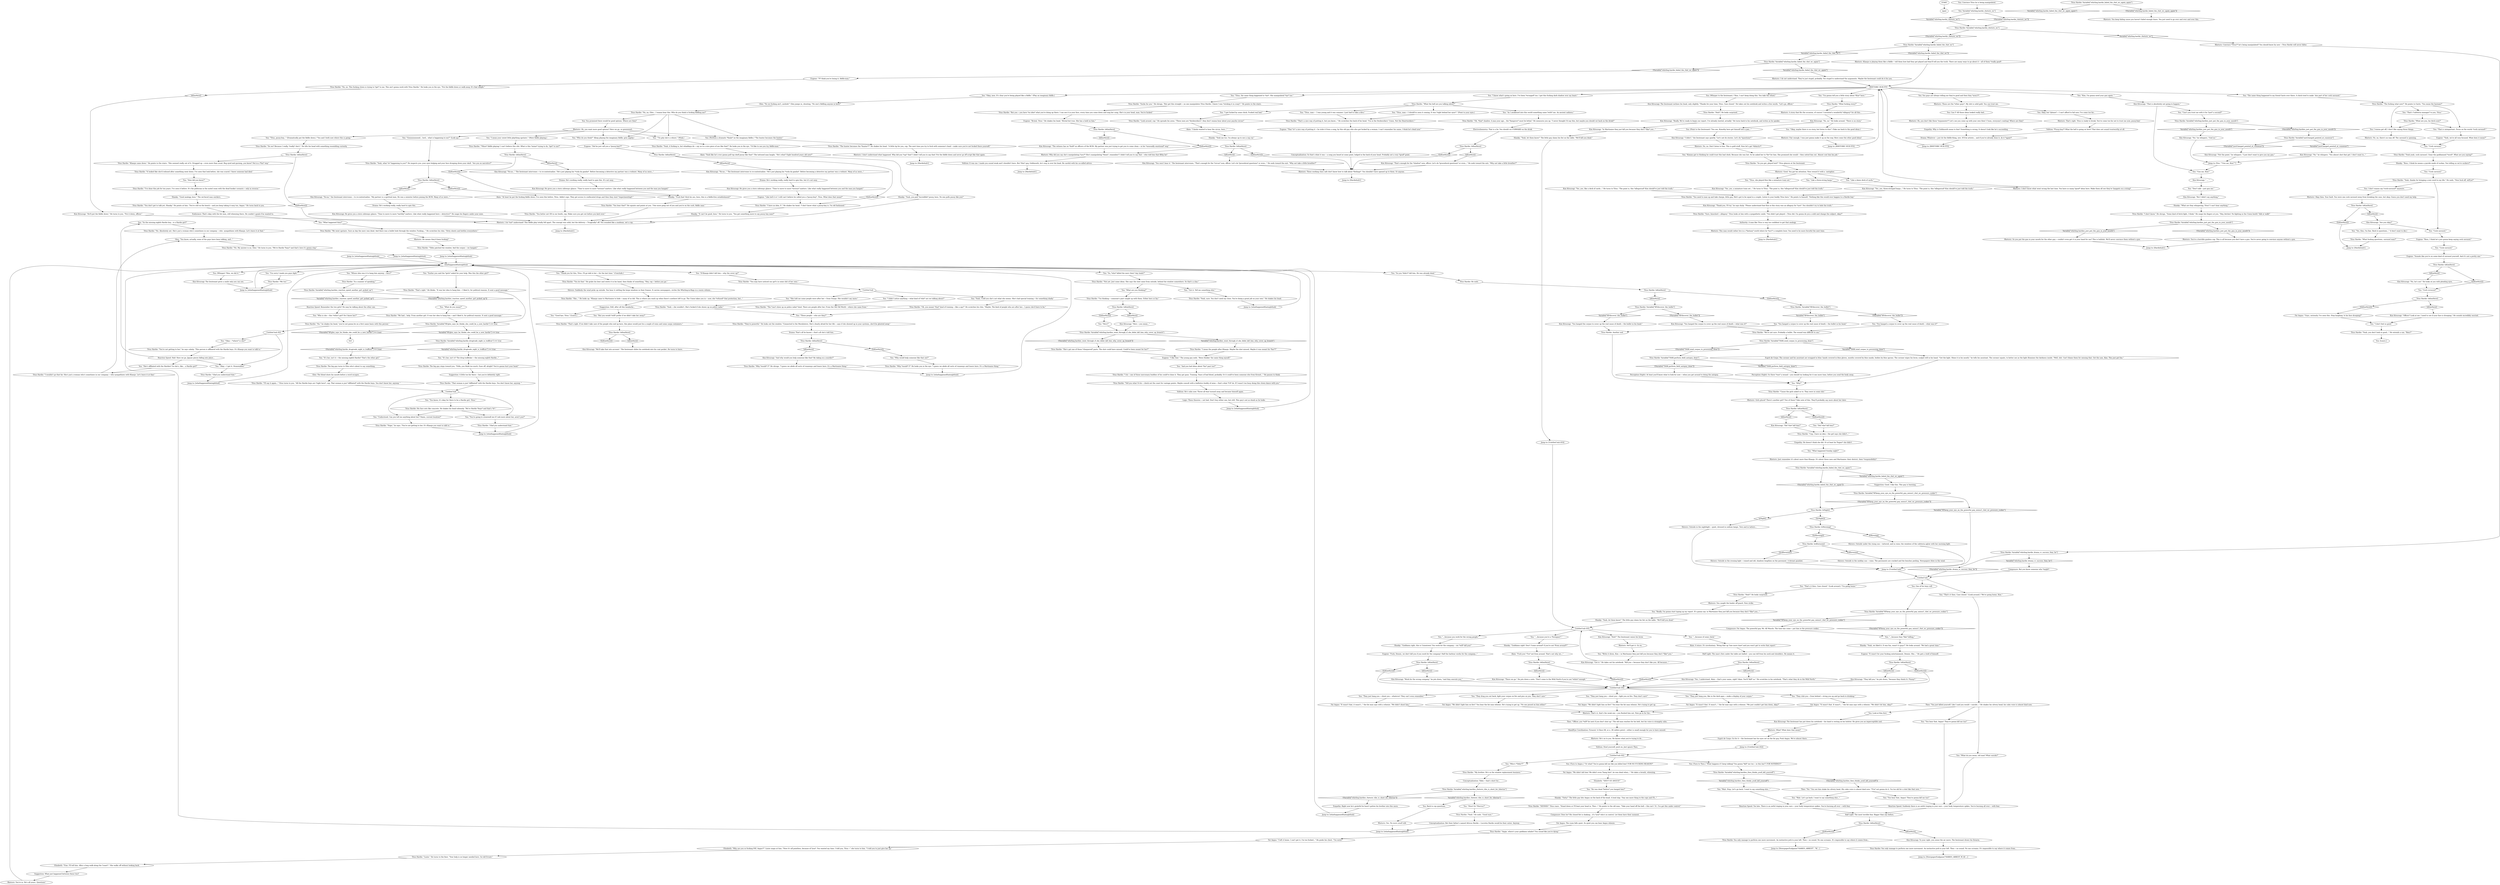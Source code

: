 # WHIRLING F1 / RHETORIC WC
# THE WHITECHECK TO MAKE SENSE OF THE SITUATION AND CONVINCE THE HARDIES TO COME CLEAN
# ==================================================
digraph G {
	  0 [label="START"];
	  1 [label="input"];
	  2 [label="You: \"So the missing eighth Hardie boy... is a Hardie girl?\""];
	  3 [label="Glen: \"You know, actually, some of the guys have been talking, and...\""];
	  4 [label="Rhetoric: Fair enough. I was just gonna make it up on the way. Here come the other good ideas!"];
	  5 [label="Titus Hardie: Variable[\"yard.hanged_pointed_at_cunoesse\"]"];
	  6 [label="Variable[\"yard.hanged_pointed_at_cunoesse\"]", shape=diamond];
	  7 [label="!(Variable[\"yard.hanged_pointed_at_cunoesse\"])", shape=diamond];
	  8 [label="Rhetoric: No, no. Don't listen to him. This is gold stuff. Now let's get *didactic*!"];
	  9 [label="You: \"Cock carousel.\""];
	  10 [label="Shanky: \"Fuck that! Kick his ass, boss, this is a fiddle-free establishment!\""];
	  11 [label="Titus Hardie: \"No, no. This fucking clown is trying to *get* to me. This ain't gonna work with Titus Hardie.\" He looks you in the eye. \"Put the fiddle down or walk away. It's that simple.\""];
	  12 [label="Fat Angus: \"We didn't light him on fire!\" You hear the fat man wheeze. He's trying to get up."];
	  13 [label="Kim Kitsuragi: \"There we go.\" He jots down a note. \"Don't come to the Wild North if you're not *white* enough.\""];
	  14 [label="Rhetoric: He'll get it. Go on."];
	  15 [label="Untitled hub"];
	  16 [label="You: \"Wait. Let's go back. I want to say something else...\""];
	  17 [label="Titus Hardie: \"We're not sure. Probably a bullet. The wound was difficult to see.\""];
	  18 [label="Titus Hardie: You only manage to perform one more movement. An instinctive jerk to your left. Then -- no sound. No one screams. It's impossible to say where it comes from..."];
	  19 [label="Rhetoric: You caught the leader off guard. Now strike."];
	  20 [label="Fat Angus: \"I left it home. I can't get it, I'm too fucked...\" He grabs his chest. \"I'm sorry.\""];
	  21 [label="Jump to: [whathappenedthatnighthub]"];
	  22 [label="You: \"Yeah, I told you she's not what she seems. She's had special training -- for something shady.\""];
	  23 [label="Reaction Speed: Remember the two girls? He may be talking about the other one."];
	  24 [label="Jump to: [Untitled hub (03)]"];
	  25 [label="Titus Hardie: Variable[\"whirling.hardies_just_put_the_gun_in_your_mouth\"]"];
	  26 [label="Variable[\"whirling.hardies_just_put_the_gun_in_your_mouth\"]", shape=diamond];
	  27 [label="!(Variable[\"whirling.hardies_just_put_the_gun_in_your_mouth\"])", shape=diamond];
	  28 [label="Titus Hardie: \"What fucking questions, carousel man?\""];
	  29 [label="You: \"I don't feel so good.\""];
	  30 [label="Kim Kitsuragi: \"No-no,\" the lieutenant intervenes -- to re-contextualize. \"My partner is a spiritual man. He was a minister before joining the RCM. Many of us were...\""];
	  31 [label="Drama: Whatever -- just do the fiddle-thing, sire. It'll be artistic... and if you've already done it, do it *again*!"];
	  32 [label="Volition: *Pussy-boy?* What the hell is going on here? That does not sound trustworthy at all."];
	  33 [label="Shanky: \"Fatty!\" The little guy hits Angus on the back of the head. A loud slap. \"Say one more thing to the cops and I'll...\""];
	  34 [label="You: \"...because of some chick.\""];
	  35 [label="You: \"They drag you out back, light your corpse on fire and piss on you. They don't care.\""];
	  36 [label="You: \"What do you mean, old man? What suicide?\""];
	  37 [label="Jump to: [whathappenedthatnighthub]"];
	  38 [label="Titus Hardie: \"Yeah -- she wouldn't. She's fucked if she shows up on police radar.\""];
	  39 [label="Titus Hardie: \"You do that.\" He grabs his beer and swirls it in his hand, then thinks of something. \"Hey, cop -- before you go.\""];
	  40 [label="You: \"Understood. Can you tell me anything about her? Name, current location?\""];
	  41 [label="You: \"It's her, isn't it? The drug trafficker -- the missing eighth Hardie...\""];
	  42 [label="Logic: These theories -- not bad. Don't buy either one, but still. This guy's not as dumb as he looks."];
	  43 [label="Jump to: [Hardiehub1]"];
	  44 [label="Kim Kitsuragi: \"Yes, yes, a miniature train set...\" He turns to Titus. \"The point is, this *allegorical* Kim should've just told the truth.\""];
	  45 [label="You: \"Titus, the same thing happened to *me*. She manipulated *me* too.\""];
	  46 [label="You: I don't wanna say *cock-carousel* anymore."];
	  47 [label="Eugene: \"Brutal, Titus.\" He shakes his head. \"Brutal but true. She has a hold on him.\""];
	  48 [label="Rhetoric: Good. You got his attention. Now reward it with a  metaphor."];
	  49 [label="Titus Hardie: IsKimHere()"];
	  50 [label="IsKimHere()", shape=diamond];
	  51 [label="!(IsKimHere())", shape=diamond];
	  52 [label="Kim Kitsuragi: \"Officer? Look at me. I need to see if your face is drooping.\" He sounds incredibly worried."];
	  53 [label="You: \"Titus, man --  I was young and it was summer. I just had to take a dive.\""];
	  54 [label="Kim Kitsuragi: \"You won't hear it.\" The lieutenant intervenes. \"That's enough for the *circus* now, officer. Let's do *procedural questions* or even...\" He nods toward the exit. \"Why not take a little breather?\""];
	  55 [label="Eugene: \"Sounds like you're on some kind of carousel yourself. And it's not a pretty one.\""];
	  56 [label="Titus Hardie: Variable[\"whirling.hardie_failed_the_rhet_wc_again\"]"];
	  57 [label="Variable[\"whirling.hardie_failed_the_rhet_wc_again\"]", shape=diamond];
	  58 [label="!(Variable[\"whirling.hardie_failed_the_rhet_wc_again\"])", shape=diamond];
	  59 [label="You: \"Who do you think?\" (Keep playing the imaginary fiddle; grin sagely.)"];
	  60 [label="Titus Hardie: \"You better not OD in our booth, cop. Make sure you get out before you keel over.\""];
	  61 [label="Fat Angus: \"It wasn't that. It wasn't...\" the fat man says with a wheeze. \"We just couldn't get him down, okay?\""];
	  62 [label="You: \"That's it then. Case closed.\" (Look around.) \"We're going home, Kim.\""];
	  63 [label="You: \"You hear that, Angus! They're gonna kill me too!\""];
	  64 [label="Eugene: \"It wasn't for your fucking entertainment, Dennis. She...\" He gets a hold of himself."];
	  65 [label="You: \"What happened then?\""];
	  66 [label="Titus Hardie: \"Cop, I have no idea -- the girl says she didn't...\""];
	  67 [label="Titus Hardie: Variable[\"whirling.hardies_rhetoric_tibs_is_short_for_tiberius\"]"];
	  68 [label="Variable[\"whirling.hardies_rhetoric_tibs_is_short_for_tiberius\"]", shape=diamond];
	  69 [label="!(Variable[\"whirling.hardies_rhetoric_tibs_is_short_for_tiberius\"])", shape=diamond];
	  70 [label="Titus Hardie: \"Why *would* I?\" He looks you in the eye: \"I guess we abide all sorts of runaways and losers here. It's a Martinaise thing.\""];
	  71 [label="You: \"And you had ideas about *his* past too?\""];
	  72 [label="You: \"She's affiliated with the Hardies? So she's, like... a Hardie girl?\""];
	  73 [label="Titus Hardie: \"No. Absolutely not. She's just a woman who's sometimes in our company -- who  sympathizes with Klaasje. Let's leave it at that.\""];
	  74 [label="Titus Hardie: Variable[\"whirling.hardie_drugtrade_eight_is_trafficer\"] == true"];
	  75 [label="Variable[\"whirling.hardie_drugtrade_eight_is_trafficer\"] == true", shape=diamond];
	  76 [label="!(Variable[\"whirling.hardie_drugtrade_eight_is_trafficer\"] == true)", shape=diamond];
	  77 [label="Suggestion: What just happened between these two?"];
	  78 [label="You: \"Yes, Kim, I'm fine. Back to questions...\" (I don't want to die.)"];
	  79 [label="Titus Hardie: \"What fucking story?\""];
	  80 [label="Titus Hardie: \"But you -- you have *no idea* what you're doing up there. I can see it in your face, every time you come down and sing her song. She's in your head, man. You're fucked.\""];
	  81 [label="Titus Hardie: \"The fucking what now?\" He points to Garte. \"You mean the barman?\""];
	  82 [label="Titus Hardie: IsKimHere()"];
	  83 [label="IsKimHere()", shape=diamond];
	  84 [label="!(IsKimHere())", shape=diamond];
	  85 [label="Alain: \"Yeah like he's ever gonna pull top shelf pussy like that!\" The tattooed man laughs. \"He's what? Eight hundred years old now?\""];
	  86 [label="You: Can I? All those ideas looked really bad..."];
	  87 [label="You: \"I mean your sweet little plaything upstairs.\" (More fiddle playing.)"];
	  88 [label="Kim Kitsuragi: He gives you a stern sideways glance. \"Time to move to more *serious* matters. Like what really happened between you and the man you hanged.\""];
	  89 [label="You: \"They just hang you -- shoot you -- light you on fire. They don't care!\""];
	  90 [label="Titus Hardie: You only manage to perform one more movement. An instinctive jerk to your left. Then -- no sound. No one screams. It's impossible to say where it comes from..."];
	  91 [label="whathappenedthatnighthub"];
	  92 [label="Theo: \"No.\" You see him shake his silvery head. His calm voice is almost kind now. \"*I'm* not gonna do it. I'm too old for a shot like that now...\""];
	  93 [label="You: (Whisper) \"Kim, we did it.\""];
	  94 [label="You: \"Whose idea was it to hang him anyway -- hers?\""];
	  95 [label="Jump to: [whathappenedthatnighthub]"];
	  96 [label="Titus Hardie: \"Glad you understand that.\""];
	  97 [label="Titus Hardie: IsKimHere()"];
	  98 [label="IsKimHere()", shape=diamond];
	  99 [label="!(IsKimHere())", shape=diamond];
	  100 [label="Titus Hardie: \"Huh?\" He looks surprised."];
	  101 [label="Jump to: [Hardiehub1]"];
	  102 [label="Kim Kitsuragi: \"But I didn't say anything.\""];
	  103 [label="Kim Kitsuragi: \"That is absolutely not going to happen.\""];
	  104 [label="Titus Hardie: \"What are you, his bitch now?\""];
	  105 [label="Kim Kitsuragi: \"Thank you, I'll try,\" he says dryly. \"Please understand that Kim in this story was an allegory for *you*. You shouldn't try to hide the truth.\""];
	  106 [label="You: (Point to the lieutenant) \"You see, Kimothy here got himself into a jam...\""];
	  107 [label="Electrochemistry: That is a lie. You should cut FORWARD on the drink."];
	  108 [label="You: \"Like a damn deck of cards.\""];
	  109 [label="Rhetoric: These working class oafs don't know how to talk about *feelings*. You shouldn't have opened up to them. Or anyone."];
	  110 [label="You: \"I know what's going on here. I've been *wronged* too. I got this fucking dark shadow over my heart.\""];
	  111 [label="Titus Hardie: IsKimHere()"];
	  112 [label="IsKimHere()", shape=diamond];
	  113 [label="!(IsKimHere())", shape=diamond];
	  114 [label="You: \"Okay, men. It's clear you're being played like a fiddle.\" (Play an imaginary fiddle.)"];
	  115 [label="Titus Hardie: IsKimHere()"];
	  116 [label="IsKimHere()", shape=diamond];
	  117 [label="!(IsKimHere())", shape=diamond];
	  118 [label="Titus Hardie: \"*More* fiddle playing! I can't believe this shit. What is this *mime* trying to do, *get* to me?\""];
	  119 [label="Drama: He's working really, really hard to spin this."];
	  120 [label="Rhetoric: I do *not* understand! This fiddle play totally fell apart. The concept was solid, but the delivery -- *tragically* off. You sounded like a madman, not a cop."];
	  121 [label="Alain: A wince. It's involuntary. \"Bring that up *one more time* and you won't get to write that report.\""];
	  122 [label="Kim Kitsuragi: To your right, you sense the air move. The lieutenant draws his firearm."];
	  123 [label="Titus Hardie: IsKimHere()"];
	  124 [label="IsKimHere()", shape=diamond];
	  125 [label="!(IsKimHere())", shape=diamond];
	  126 [label="You: \"She told me some people were after her -- from Oranje. She wouldn't say more.\""];
	  127 [label="Titus Hardie: \"No,\" he shakes his head, \"you're not gonna be on a first name basis with this person.\""];
	  128 [label="Jump to: [whathappenedthatnighthub]"];
	  129 [label="Volition: He's calm now. Threw all that turmoil away and became himself again."];
	  130 [label="Kim Kitsuragi: \" ... \""];
	  131 [label="Rhetoric: So you put the gun in your mouth for the other guy -- couldn't even get it in your hand for me? This is bullshit. We'll never convince them without a gun."];
	  132 [label="You: I wanna get off, I don't like saying those things."];
	  133 [label="You: (Perform a dramatic *finale* on the imaginary fiddle.) \"The hunter becomes the hunter.\""];
	  134 [label="Titus Hardie: \"Look around, cop.\" He spreads his arms. \"These men are *dockworkers*, they don't wanna hear about your psycho circus!\""];
	  135 [label="You: \"I got fucked by some chick. Fucked real bad.\""];
	  136 [label="You: \"Cock carousel.\""];
	  137 [label="Titus Hardie: \"No, no, Glen... I wanna hear this. Who do you think is fucking fiddling me?\""];
	  138 [label="You: Okay, but *please* -- I can't afford to fail now. I've come too far..."];
	  139 [label="Titus Hardie: IsKimHere()"];
	  140 [label="IsKimHere()", shape=diamond];
	  141 [label="!(IsKimHere())", shape=diamond];
	  142 [label="You: \"Write it down, Kim -- in Martinaise they just kill you because they don't *like* you.\""];
	  143 [label="Shivers: Outside in the evening light -- ruined and old, shadows lengthen on the pavement. A distant gunshot."];
	  144 [label="Elizabeth: \"Fine. I'll tell him. After a long walk along the *coast*.\" She walks off without looking back."];
	  145 [label="You: \"They club you -- from behind -- string you up and go back to drinking.\""];
	  146 [label="Titus Hardie: IsKimHere()"];
	  147 [label="IsKimHere()", shape=diamond];
	  148 [label="!(IsKimHere())", shape=diamond];
	  149 [label="Fat Angus: \"It wasn't that. It wasn't...\" the fat man says with a wheeze. \"We didn't hit him, okay?\""];
	  150 [label="Titus Hardie: He nods."];
	  151 [label="Reaction Speed: Hah! Here we go. Jigsaw pieces falling into place..."];
	  152 [label="You: \"Good bye, Titus.\" [Leave.]"];
	  153 [label="Rhetoric: I do not understand. They're just stupid, probably. Too stupid to understand the arguments. Maybe the lieutenant could do it for you."];
	  154 [label="You: \"You know, it's okay for there to be a Hardie girl, Titus.\""];
	  155 [label="Kim Kitsuragi: \"No,\" he whispers. \"You almost shot that girl. I don't want to...\""];
	  156 [label="Jump to: [Hardiehub1]"];
	  157 [label="Titus Hardie: \"So you got, played huh?\" Titus glances at the lieutenant."];
	  158 [label="Eugene: \"That *is* a nice way of putting it -- he stole it from a song, by this old guy who also got fucked by a woman. I can't remember his name, I think he's dead now.\""];
	  159 [label="You: \"Titus, man -- I should've seen it coming. It was *right behind her eyes*.\" (Point to your eyes.)"];
	  160 [label="You: \"Cock carousel.\""];
	  161 [label="Titus Hardie: \"Yeah, thanks for bringing a new word in my life.\" He nods. \"Now fuck off, will'ya?\""];
	  162 [label="Eugene: \"Yeah, we're all very focused. What does it mean?\""];
	  163 [label="Rhetoric: That's right. Titus is ready to break. You've come too far not to trust me now, pussy-boy!"];
	  164 [label="You: \"Goooooooooood... lord... what is happening to me?\" (Look up.)"];
	  165 [label="RHETORIC HUB FFS"];
	  166 [label="Titus Hardie: IsMorning()"];
	  167 [label="IsMorning()", shape=diamond];
	  168 [label="!(IsMorning())", shape=diamond];
	  169 [label="Jump to: [NewspaperEndgame(\"HARIES_ARREST_W_KI ...]"];
	  170 [label="Volition: Steel yourself, push on. Just ignore Theo."];
	  171 [label="Titus Hardie: \"Cause the girls asked us to. They were in some shit.\""];
	  172 [label="Titus Hardie: His face sets like concrete. He shakes his head solemnly. \"We're Hardie *boys* and that's *it*.\""];
	  173 [label="Shanky: \"What are they whispering, Titus? I can't hear anything.\""];
	  174 [label="Titus Hardie: \"I don't know.\" He shrugs. \"Some kind of bitch fight, I think.\" He snaps his fingers at you. \"Hey, bitches! No fighting in the Union booth! Talk or walk!\""];
	  175 [label="Kim Kitsuragi: \"I didn't,\" the lieutenant says quietly. \"Let's not do stories. Let's do *questions*.\""];
	  176 [label="Titus Hardie: IsKimHere()"];
	  177 [label="IsKimHere()", shape=diamond];
	  178 [label="!(IsKimHere())", shape=diamond];
	  179 [label="You: \"The same thing happened to my friend Garte over there. A chick tried to make  him part of her cock carousel.\""];
	  180 [label="Rhetoric: Klaasje is playing them like a fiddle -- tell them how bad they got played and they'll tell you the truth. There are many ways to go about it -- all of them *really good*."];
	  181 [label="Kim Kitsuragi: He gives you a stern sideways glance. \"Time to move to more *serious* matters. Like what really happened between you and the man you hanged.\""];
	  182 [label="Kim Kitsuragi: \"He'll put the fiddle down.\" He turns to you. \"Put it down, officer.\""];
	  183 [label="Alain: \"Fuck you! *I'm* not from around. That's not why we...\""];
	  184 [label="Untitled hub (03)"];
	  185 [label="Titus Hardie: \"Huh?\" He looks surprised."];
	  186 [label="Conceptualization: Tibbs -- that's short for..."];
	  187 [label="Titus Hardie: \"Not yet. Just some ideas. She says the shot came from outside, behind the window somewhere. So that's a clue.\""];
	  188 [label="You: \"What do you mean?\""];
	  189 [label="Titus Hardie: \"You're not getting to her,\" he says calmly. \"This person is affiliated with the Hardie boys. It's Klaasje you want to talk to.\""];
	  190 [label="Untitled hub"];
	  191 [label="Jump to: [whathappenedthatnighthub]"];
	  192 [label="Jump to: [You: \"\"Gun me, Kim!\"\"]"];
	  193 [label="Titus Hardie: \"You need to man up and take charge, little guy. Shit's got to be equal in a couple. Listen to your buddy Titus here.\" He points to himself. \"Nothing like this would ever happen to a Hardie boy.\""];
	  194 [label="Titus Hardie: \"The hunter becomes the *hunter*?\" He shakes his head. \"A little tip for you, cop. The next time you try to fuck with someone's head -- make sure you're not fucked there yourself.\""];
	  195 [label="You: You promised there would be good options. Where are they?"];
	  196 [label="Jump to: [Hardiehub1]"];
	  197 [label="Conceptualization: So that's what it was -- a song you heard at some point, lodged in the back of your head. Probably not a very *good* point."];
	  198 [label="Volition: It was me. I made you sound weak and I shouldn't have. But *this* guy, Goldmouth, he's way in over his head. Be careful with his so-called advice."];
	  199 [label="Titus Hardie: \"Yeah, it fucking is, but whaddaya do -- say no to a nice piece of ass like that?\" He looks you in the eye. \"I'd like to see you try, fiddle-man.\""];
	  200 [label="Kim Kitsuragi: He gives you a stern sideways glance. \"Time to move to more *earthly* matters. Like what really happened here -- detective?\" He snaps his fingers under your nose."];
	  201 [label="You: \"They just hang you, like in the dark ages -- make a display of your corpse.\""];
	  202 [label="Titus Hardie: Variable[\"whirling.hardie_failed_the_rhet_wc_again\"]"];
	  203 [label="Variable[\"whirling.hardie_failed_the_rhet_wc_again\"]", shape=diamond];
	  204 [label="!(Variable[\"whirling.hardie_failed_the_rhet_wc_again\"])", shape=diamond];
	  205 [label="You: One of his boys will."];
	  206 [label="You: (Turn to Theo.) \"What happens if I keep talking? You gonna *kill* me too -- in this bar?! FOR NOTHING?!\""];
	  207 [label="Rhetoric: Girls plural? There's another girl? Two of them? Take note of this. They'll probably say more about her later."];
	  208 [label="Titus Hardie: Variable[\"TASK.perform_field_autopsy_done\"]"];
	  209 [label="Variable[\"TASK.perform_field_autopsy_done\"]", shape=diamond];
	  210 [label="!(Variable[\"TASK.perform_field_autopsy_done\"])", shape=diamond];
	  211 [label="Perception (Sight): At least you'll know what to look for now -- when you get around to doing the autopsy."];
	  212 [label="Titus Hardie: \"I've done this job for ten years. I've seen it before. It's the politician in the motel room with the dead hooker scenario -- only in reverse.\""];
	  213 [label="Titus Hardie: \"I do -- one of those mercenary buddies of his could've done it. They got guns. Training. Years of bad blood, probably. Or it could've been someone else from Krenel...\" He pauses to think."];
	  214 [label="Titus Hardie: \"She's got one of those *chequered* pasts. The shot could have missed. Could've been meant for her?\""];
	  215 [label="Jump to: [whathappenedthatnighthub]"];
	  216 [label="You: \"Okay -- *where* is she?\""];
	  217 [label="You: \"But you would *still* prefer if we didn't take her away?\""];
	  218 [label="Fat Angus: \"Guys, seriously. I've seen this. Stop laughing. Is his face drooping?\""];
	  219 [label="Kim Kitsuragi: \"Yes, yes, three-stringed banjo...\" He turns to Titus. \"The point is, this *allegorical* Kim should've just told the truth.\""];
	  220 [label="Alain: \"I kinda wanted to hear the circus, boss...\""];
	  221 [label="Titus Hardie: \"Yeah, what *is* happening to you?\" He inspects you: your eyes bulging and your face drooping down your skull. \"Are you on narcotics?\""];
	  222 [label="Empathy: He doesn't think she did. Or at least he *hopes* she didn't."];
	  223 [label="Fat Angus: \"It wasn't that, it wasn't...\" the fat man says with a wheeze. \"We didn't shoot him.\""];
	  224 [label="Titus Hardie: Variable[\"XP.keep_your_eye_on_the_powerful_guy_minus1_rhet_wc_pressure_cooker\"]"];
	  225 [label="Variable[\"XP.keep_your_eye_on_the_powerful_guy_minus1_rhet_wc_pressure_cooker\"]", shape=diamond];
	  226 [label="!(Variable[\"XP.keep_your_eye_on_the_powerful_guy_minus1_rhet_wc_pressure_cooker\"])", shape=diamond];
	  227 [label="Titus Hardie: IsAfternoon()"];
	  228 [label="IsAfternoon()", shape=diamond];
	  229 [label="!(IsAfternoon())", shape=diamond];
	  230 [label="Shivers: Outside under the rising sun -- tattered, and in ruins; the windows of the cafeteria aglow with her morning light."];
	  231 [label="You: \"Really. I'm gonna start typing up my report. It's gonna say: in Martinaise they just kill you because they don't *like* you...\""];
	  232 [label="Esprit de Corps: Go for it -- the lieutenant has his eyes set on the fat guy. Push Angus. We're almost there."];
	  233 [label="Composure: Fat Angus. The powerful guy. Mr. All Muscle. The time has come -- put him in the pressure cooker."];
	  234 [label="Titus Hardie: IsKimHere()"];
	  235 [label="IsKimHere()", shape=diamond];
	  236 [label="!(IsKimHere())", shape=diamond];
	  237 [label="Titus Hardie: \"Me too.\""];
	  238 [label="Eugene: \"Fuck, Dennis, we don't kill you if you work for the company! Half the harbour works for the company...\""];
	  239 [label="Jump to: [Untitled hub (02)]"];
	  240 [label="You: \"How did you know?\""];
	  241 [label="You: \"Did *she* kill him?\""];
	  242 [label="You: \"I'm gonna tell you a little story about *Kim* here.\""];
	  243 [label="Titus Hardie: The big guy turns to Glen who's about to say something."];
	  244 [label="You: \"That's *cafeteria manager* to you, Titus.\""];
	  245 [label="Rhetoric: No, no, there's no way off. The carousel is spinning."];
	  246 [label="You: \"Like a three-string banjo.\""];
	  247 [label="Shanky: \"Yeah me too. I'm always up to see a cop cry.\""];
	  248 [label="Kim Kitsuragi: \"The witness has no *hold* on officers of the RCM. My partner was just trying to get you to come clean -- in his *unusually emotional* way.\""];
	  249 [label="Shanky: \"Boss, I think he means a joyride made of suckas. You telling us we're suckers?\""];
	  250 [label="Drama: He's working really, really hard to spin this. It's not easy."];
	  251 [label="Jump to: [RHETORIC HUB FFS]"];
	  252 [label="Titus Hardie: IsKimHere()"];
	  253 [label="IsKimHere()", shape=diamond];
	  254 [label="!(IsKimHere())", shape=diamond];
	  255 [label="Shanky: \"Yeah, we liked it. It was fun, wasn't it guys?\" He looks around. \"We had a great time.\""];
	  256 [label="Kim Kitsuragi: The lieutenant has put down his notebook -- his hand is resting on his holster. He gives you an imperceptible nod."];
	  257 [label="Jump to: [Untitled hub]"];
	  258 [label="You: \"You hanged a corpse to cover up the real cause of death -- what was it?\""];
	  259 [label="Shanky: \"Goddamn right, this is Uniontown! You work for the company -- we *will* kill you!\""];
	  260 [label="You: (Turn to Angus.) \"Or what? You're gonna kill me like you killed him? FOR NO FUCKING REASON?\""];
	  261 [label="Titus Hardie: \"My brother. He's in the window replacement business.\""];
	  262 [label="Titus Hardie: \"They're powerful.\" He looks out the window. \"Connected to the Moralintern. She's clearly afraid for her life -- says if she showed up in your systems, she'd be ghosted away.\""];
	  263 [label="Titus Hardie: \"Why *would* I?\" He shrugs. \"I guess we abide all sorts of runaways and losers here. It's a Martinaise thing.\""];
	  264 [label="Jump to: [whathappenedthatnighthub]"];
	  265 [label="Titus Hardie: \"That's right.\" He blinks. \"It was her idea to hang him -- I liked it, for political reasons. It sent a good message.\""];
	  266 [label="You: \"You're going to stonewall me if I ask more about her, aren't you?\""];
	  267 [label="Titus Hardie: \"Nope,\" he says. \"You're not getting to her. It's Klaasje you want to talk to.\""];
	  268 [label="Titus Hardie: \"That woman is just *affiliated* with the Hardie boys. You don't know her, anyway. \""];
	  269 [label="Titus Hardie: Variable[\"whirling.hardie_rhetoric_wc\"]"];
	  270 [label="Variable[\"whirling.hardie_rhetoric_wc\"]", shape=diamond];
	  271 [label="!(Variable[\"whirling.hardie_rhetoric_wc\"])", shape=diamond];
	  272 [label="You: \"Don't talk -- just gun me.\""];
	  273 [label="Titus Hardie: \"Sure, binoclard -- allegory.\" Titus looks at him with a sympathetic smile. \"You didn't get played -- Titus did. I'm gonna do you a solid and change the subject, okay?\""];
	  274 [label="Rhetoric: Why did you say she's manipulating *you?* She's manipulating *them*, remember? I didn't tell you to say that -- who told him that filthy lie?"];
	  275 [label="You: \"Cock csrosssel\""];
	  276 [label="Glen: \"No we fucking ain't, asshole!\" Glen jumps in, shouting. \"No one's fiddling anyone in here!\""];
	  277 [label="You: \"'Tis pity she's a whore.\" (Wink.)"];
	  278 [label="Empathy: Why is Goldmouth mean to him? Something is wrong. It doesn't look like he's succeeding."];
	  279 [label="Titus Hardie: \"You hear that?\" He squints and points at you. \"One more peep out of you and you're on the curb, fiddle man.\""];
	  280 [label="Kim Kitsuragi: \"No-no...\" The lieutenant intervenes to re-contextualize. \"He's just playing his *viola da gamba*. Before becoming a detective my partner was a violinist. Many of us were...\""];
	  281 [label="Elizabeth: \"SHUT UP, ANGUS!\""];
	  282 [label="Half Light: The most terrible fear. Bigger than any before."];
	  283 [label="You: \"You hanged a corpse to cover up the real cause of death -- the bullet in his head.\""];
	  284 [label="Titus Hardie: Variable[\"XP.discover_the_bullet\"]"];
	  285 [label="Variable[\"XP.discover_the_bullet\"]", shape=diamond];
	  286 [label="!(Variable[\"XP.discover_the_bullet\"])", shape=diamond];
	  287 [label="Titus Hardie: \"Lizzie.\" He turns to the fixer. \"Your help is no longer needed here. Go tell Evrart.\""];
	  288 [label="Fat Angus: \"We didn't light him on fire!\" You hear the fat man wheeze. He's trying to get up. \"No one pissed on him either!\""];
	  289 [label="Shanky: \"Good analogy, boss.\" The rat-faced man snickers."];
	  290 [label="Titus Hardie: \"Tibbs patched the window. And the corpse -- we hanged.\""];
	  291 [label="You: \"Thank you for this, Titus. I'll go talk to her -- for the last time.\" (Conclude.)"];
	  292 [label="You: \"Why would help someone like that out?\""];
	  293 [label="Eugene: \"I like that.\" The young guy nods. \"Been thinkin' the same thing myself.\""];
	  294 [label="Titus Hardie: \"Tell you what I'd do -- check out the coast for vantage points. Maybe consult with a ballistics buddy of mine -- that's what *I'd* do. If I wasn't too busy doing this clown dance with you.\""];
	  295 [label="Kim Kitsuragi: \"In Martinaise they just kill you because they don't *like* you...\""];
	  296 [label="Suggestion: A little too far there -- but you're definitely right."];
	  297 [label="Titus Hardie: The big guy steps toward you. \"Fella, you think too much. Ease off, alright? You're gonna hurt your head.\""];
	  298 [label="Empathy: Right now he's grateful he hasn't gotten his brother into this mess."];
	  299 [label="You: [Leave.]"];
	  300 [label="Kim Kitsuragi: \"No, he's not.\" He looks at you with pleading eyes."];
	  301 [label="Jump to: [Hardiehub1]"];
	  302 [label="Titus Hardie: \"I have no idea, E.\" He shakes his head. \"I don't know what a pussy-boy is. I'm old fashioned.\""];
	  303 [label="Titus Hardie: IsKimHere()"];
	  304 [label="IsKimHere()", shape=diamond];
	  305 [label="!(IsKimHere())", shape=diamond];
	  306 [label="Jump to: [Hardiehub1]"];
	  307 [label="Kim Kitsuragi: \"They kill you,\" he jots down, \"because they think it's *funny*.\""];
	  308 [label="Titus Hardie: \"Angie, where's your goddamn inhaler? You sound like you're dying.\""];
	  309 [label="Rhetoric: That's it, that's the weak one -- you flushed him out. Now go in for the..."];
	  310 [label="Elizabeth: \"Why are you so fucking FAT, Angus?!\" Lizzie snaps at him. \"Now it's all pointless, because of *you*. You wasted my time. I told you, Titus --\" she turns to him. \"I told you to just give her up.\""];
	  311 [label="Titus Hardie: Another nod."];
	  312 [label="Titus Hardie: \"It looked like she'd redosed after something went down. I've seen that look before, she was scared. I knew someone had died.\""];
	  313 [label="Kim Kitsuragi: \"Did *she* kill him?\""];
	  314 [label="Rhetoric: He means they'd been fucking?"];
	  315 [label="Conceptualization: Bet their father's named Atticus Hardie -- Lucretia Hardie would be their sister. Anyway."];
	  316 [label="You: \"These people -- who are they?\""];
	  317 [label="You: \"Okay -- I get it. Stonewalled.\""];
	  318 [label="Titus Hardie: \"Glad you understand that.\""];
	  319 [label="You: \"As I awakened into this world something came *with* me. An ancient sadness.\""];
	  320 [label="Rhetoric: Okay then. Your fault. You were one cock carousel away from breaking the case, but okay. Guess you don't need my help."];
	  321 [label="Kim Kitsuragi: \"Are you okay?\""];
	  322 [label="Titus Hardie: \"Yeah, you don't look so good...\" He extends a can. \"Beer?\""];
	  323 [label="Rhetoric: Those are the *other guys*. My shit is solid gold. You can trust me."];
	  324 [label="Shanky: \"It can't be good, boss.\" He turns to you. \"You got something more to say pussy boy man?\""];
	  325 [label="Shivers: Outside in the midday sun -- ruins. The pavements are cracked and the benches peeling. Newspapers blow in the wind."];
	  326 [label="Kim Kitsuragi: \"Yes, I understand, Alain -- that's your name, right? Alain. You'll *kill* us.\" He scratches in his notebook. \"That's what they do in the Wild North.\""];
	  327 [label="Reaction Speed: Too late. There is an awful ringing in your ears -- your body temperature spikes. You're burning all over -- with fear."];
	  328 [label="Shanky: \"Goddamn right! Don't *come around* if you're not *from around*!\""];
	  329 [label="You: \"I'm sorry I made you guys fight.\""];
	  330 [label="Titus Hardie: \"DENNIS!\" Titus roars. \"Stand down or I'll beat your head in. Theo --\" He points to the old man. \"Take your hand off the belt -- this isn't '31. I've got this under control.\""];
	  331 [label="You: \"So you *didn't* kill him. He was already dead.\""];
	  332 [label="Shanky: \"Yeah, let them know!\" The little guy slams his fist on the table. \"We'll kill you dead.\""];
	  333 [label="You: \"Why?\""];
	  334 [label="Perception (Sight): So there *was* a wound -- you should try looking for it one more time, before you send the body away."];
	  335 [label="Endurance: That's okay with the fat man, still wheezing there. He couldn't speak if he wanted to."];
	  336 [label="Jump to: [whathappenedthatnighthub]"];
	  337 [label="You: \"Short for Tiberius?\""];
	  338 [label="Titus Hardie: \"You may have noticed our girl's in some shit of her own.\""];
	  339 [label="Titus Hardie: \"The *can't show up on police radar* kind. There are people after her. From the Old Old World -- where she came from.\""];
	  340 [label="Titus Hardie: IsKimHere()"];
	  341 [label="IsKimHere()", shape=diamond];
	  342 [label="!(IsKimHere())", shape=diamond];
	  343 [label="Kim Kitsuragi: \"And why would you help someone like that? By taking on a murder?\""];
	  344 [label="Titus Hardie: \"I'm thinking -- someone's past caught up with them. Either hers or his.\""];
	  345 [label="You: \"Hers?\""];
	  346 [label="Titus Hardie: \"In a manner of speaking.\""];
	  347 [label="Titus Hardie: \"That's right. If we didn't take care of the people who end up here, this place would just be a couple of ruins and some cargo containers.\""];
	  348 [label="Kim Kitsuragi: The lieutenant inclines his head, only slightly. \"Thanks for your time, Titus. Case closed.\" He takes out his notebook and writes a few words. \"Let's go, officer.\""];
	  349 [label="Untitled hub (02)"];
	  350 [label="You: \"Titus, she played Kim like a miniature train set.\""];
	  351 [label="You: \"Kimmo got to thinking he could trust this bad chick. Because she was hot. So he asked her to *lie* for him. She promised she would -- then ratted him out. Almost cost him his job.\""];
	  352 [label="Titus Hardie: Variable[\"whirling.hardie_failed_the_rhet_wc\"]"];
	  353 [label="Variable[\"whirling.hardie_failed_the_rhet_wc\"]", shape=diamond];
	  354 [label="!(Variable[\"whirling.hardie_failed_the_rhet_wc\"])", shape=diamond];
	  355 [label="You: You guys are always telling me they're good and then they *aren't*!"];
	  356 [label="You: \"He was dead *before* you hanged him?\""];
	  357 [label="Composure: But you know someone who *might*."];
	  358 [label="Titus Hardie: Variable[\"XP.keep_your_eye_on_the_powerful_guy_minus1_rhet_wc_pressure_cooker\"]"];
	  359 [label="Variable[\"XP.keep_your_eye_on_the_powerful_guy_minus1_rhet_wc_pressure_cooker\"]", shape=diamond];
	  360 [label="!(Variable[\"XP.keep_your_eye_on_the_powerful_guy_minus1_rhet_wc_pressure_cooker\"])", shape=diamond];
	  361 [label="You: \"You hear that, Angus! They're gonna kill me too!\""];
	  362 [label="Titus Hardie: IsKimHere()"];
	  363 [label="IsKimHere()", shape=diamond];
	  364 [label="!(IsKimHere())", shape=diamond];
	  365 [label="Theo: \"Officer, you *will* be next if you don't shut up.\" The old man reaches for his belt, but his voice is strangely calm."];
	  366 [label="You: \"If Klaasje didn't kill him -- why the cover up?\""];
	  367 [label="Esprit de Corps: The coroner and his assistant are wrapped in blue: hands covered in blue gloves, mouths covered by blue masks, bodies by blue aprons. The coroner wipes his brow, scalpel still in his hand. \"Get the light. Shine it in his mouth,\" he tells his assistant. The coroner squats, to better see as the light illumines the darkness inside. \"Well, shit. Can't blame them for missing that. Get the saw, Alan. This just got fun.\""];
	  368 [label="Titus Hardie: \"We went upstairs. Sure as day the merc was dead. And there was a bullet hole through the window. Fucking...\" He scratches his chin. \"Dirty sheets and bottles everywhere.\""];
	  369 [label="You: Back to cop questions."];
	  370 [label="Titus Hardie: \"Yeah.\" He nods. \"Good man.\""];
	  371 [label="Drama: That's all he knows -- that's all she's told him."];
	  372 [label="You: \"What are you thinking?\""];
	  373 [label="You: (Whisper to the lieutenant.) \"Kim, I can't keep doing this. You take the wheel.\""];
	  374 [label="Jump to: [whathappenedthatnighthub]"];
	  375 [label="Jump to: [whathappenedthatnighthub]"];
	  376 [label="Titus Hardie: Variable[\"XP.glen_says_he_thinks_she_could_be_a_new_hardie\"] == true"];
	  377 [label="Variable[\"XP.glen_says_he_thinks_she_could_be_a_new_hardie\"] == true", shape=diamond];
	  378 [label="!(Variable[\"XP.glen_says_he_thinks_she_could_be_a_new_hardie\"] == true)", shape=diamond];
	  379 [label="Titus Hardie: \"I wouldn't go that far. She's just a woman who's sometimes in our company -- who sympathizes with Klaasje. Let's leave it at that.\""];
	  380 [label="Glen: The blond shuts his mouth before a word escapes."];
	  381 [label="You: Convince Titus he is being manipulated."];
	  382 [label="You: Variable[\"whirling.hardie_rhetoric_wc\"]"];
	  383 [label="Variable[\"whirling.hardie_rhetoric_wc\"]", shape=diamond];
	  384 [label="!(Variable[\"whirling.hardie_rhetoric_wc\"])", shape=diamond];
	  385 [label="You: \"Kim, I'm gonna need your gun again. \""];
	  386 [label="Rhetoric: I don't understand what happened. Why did you *say* that? I didn't tell you to say that! Put the fiddle down and never go off script like that again."];
	  387 [label="Titus Hardie: \"Yeah yeah, cock carousel. I hear the goddamned *word*. What are you saying?\""];
	  388 [label="You: \"Cock carousel.\""];
	  389 [label="Kim Kitsuragi: \"No-no...\" The lieutenant intervenes -- to re-contextualize. \"He's just playing his *viola da gamba*. Before becoming a detective my partner was a violinist. Many of us were...\""];
	  390 [label="Eugene: \"Like hell it is! I still can't believe he called you a *pussy-boy*, Titus. What does that mean?\""];
	  391 [label="You: \"They just hang you -- shoot you -- whatever! They can't even remember.\""];
	  392 [label="Shivers: Outside in the nightlight -- quiet, dressed in sodium lamps. Torn and in tatters..."];
	  393 [label="Titus Hardie: IsKimHere()"];
	  394 [label="IsKimHere()", shape=diamond];
	  395 [label="!(IsKimHere())", shape=diamond];
	  396 [label="Kim Kitsuragi: \"You hanged the corpse to cover up the real cause of death -- what was it?\""];
	  397 [label="Titus Hardie: Variable[\"whirling.hardies_theo_thinks_youll_kill_yourself\"]"];
	  398 [label="Variable[\"whirling.hardies_theo_thinks_youll_kill_yourself\"]", shape=diamond];
	  399 [label="!(Variable[\"whirling.hardies_theo_thinks_youll_kill_yourself\"])", shape=diamond];
	  400 [label="Hand/Eye Coordination: Firearm! A Glace 08, or a .38 calibre pistol -- either is small enough for you to have missed."];
	  401 [label="You: \"So, *who* killed the merc then? Any leads?\""];
	  402 [label="Kim Kitsuragi: The lieutenant gives a smile only you can see."];
	  403 [label="Titus Hardie: \"Oh, you meant *that* kind of training -- like a spy?\" He scratches his chin. \"Maybe. The kind of people who are after her... I guess she'd have to be.\""];
	  404 [label="Jump to: [whathappenedthatnighthub]"];
	  405 [label="Titus Hardie: \"I mean the people after Klaasje. Maybe the shot missed. Maybe it was meant for *her*?\""];
	  406 [label="Titus Hardie: IsKimHere()"];
	  407 [label="IsKimHere()", shape=diamond];
	  408 [label="!(IsKimHere())", shape=diamond];
	  409 [label="Titus Hardie: Variable[\"whirling.hardies_reaction_speed_another_girl_picked_up\"]"];
	  410 [label="Variable[\"whirling.hardies_reaction_speed_another_girl_picked_up\"]", shape=diamond];
	  411 [label="!(Variable[\"whirling.hardies_reaction_speed_another_girl_picked_up\"])", shape=diamond];
	  412 [label="Titus Hardie: \"We had... help. From another girl. It was her idea to hang him -- and I liked it, for political reasons. It sent a good message.\""];
	  413 [label="Suggestion: Still, after all this headache..."];
	  414 [label="Titus Hardie: \"I'll say it again...\" Titus turns to you. \"All the Hardie boys are *right here*, cop. That woman is just *affiliated* with the Hardie boys. You don't know her, anyway. \""];
	  415 [label="Titus Hardie: Variable[\"whirling.hardies_just_put_the_gun_in_your_mouth\"]"];
	  416 [label="Variable[\"whirling.hardies_just_put_the_gun_in_your_mouth\"]", shape=diamond];
	  417 [label="!(Variable[\"whirling.hardies_just_put_the_gun_in_your_mouth\"])", shape=diamond];
	  418 [label="Kim Kitsuragi: \"No, no.\" He looks around. \"There is no story.\""];
	  419 [label="Titus Hardie: IsKimHere()"];
	  420 [label="IsKimHere()", shape=diamond];
	  421 [label="!(IsKimHere())", shape=diamond];
	  422 [label="Alain: \"At least he put the fucking fiddle down. I've seen this before, Titus. Addict cops. They got access to confiscated drugs and then they start *experimenting*.\""];
	  423 [label="Kim Kitsuragi: \"Got it.\" He takes out his notebook. \"Kill you -- because they don't like you. All because...\""];
	  424 [label="Rhetoric: Convince *Titus?* he's being manipulated? You should know by now -- Titus Hardie will never falter."];
	  425 [label="Titus Hardie: Variable[\"XP.discover_the_bullet\"]"];
	  426 [label="Variable[\"XP.discover_the_bullet\"]", shape=diamond];
	  427 [label="!(Variable[\"XP.discover_the_bullet\"])", shape=diamond];
	  428 [label="Titus Hardie: Variable[\"whirling.hardie_drama_rc_success_they_lie\"]"];
	  429 [label="Variable[\"whirling.hardie_drama_rc_success_they_lie\"]", shape=diamond];
	  430 [label="!(Variable[\"whirling.hardie_drama_rc_success_they_lie\"])", shape=diamond];
	  431 [label="Fat Angus: \"We didn't kill him! We didn't even *hang him*, he was dead when...\" He takes a breath, wheezing."];
	  432 [label="Kim Kitsuragi: \"Work for the wrong company,\" he jots down, \"and they execute you.\""];
	  433 [label="Rhetoric: He's on to you. He knows what you're trying to do..."];
	  434 [label="Titus Hardie: \"You don't get to talk yet, Shanky.\" He points at him. \"You're still on the bench -- and you keep taking it easy too, Angus.\" He turns back to you."];
	  435 [label="Composure: Does he? His closed fist is shaking... it's *you* who's in control. Let them have their moment."];
	  436 [label="Untitled hub"];
	  437 [label="Titus Hardie: \"Yeah, sure. You don't need my clues. You're doing a great job on your own.\" He shakes his head."];
	  438 [label="Titus Hardie: \"She...\" He looks up. \"Klaasje came to Martinaise to hide -- many of us did. This is where you wash up when there's nowhere left to go. The Union takes you in -- now, she *refused* that protection, but...\""];
	  439 [label="Kim Kitsuragi: \"Really. We're ready to begin our report. I've already started, actually.\" He turns back to his notebook, and writes as he speaks:"];
	  440 [label="Shanky: \"Yeah, let them know!\" The little guy slams his fist on the table. \"We'll kill you dead.\""];
	  441 [label="You: \"Gun me, Kim!\""];
	  442 [label="Titus Hardie: \"Oh, *that* shadow. A man your age... the *hangover* must be lethal.\" He measures you up. \"I never thought I'd say this, but maybe you should cut back on the drink?\""];
	  443 [label="Rhetoric: This man would rather live in a *fantasy* world where he *isn't* a complete loser. You need to be more forceful the next time."];
	  444 [label="Titus Hardie: \"That's a nice way of putting it, but you know...\" He scratches the back of his head. \"I'm in the Dockworkers' Union. Not the Heartworkers'.\""];
	  445 [label="Titus Hardie: \"What the hell are you talking about?\""];
	  446 [label="Jump to: [Hardiehub1]"];
	  447 [label="You: \"That is unimportant. Focus on the words *cock carousel*.\""];
	  448 [label="Rhetoric: You keep failing cause you haven't failed enough times. You just need to go over and over and over this."];
	  449 [label="Rhetoric: Oh, you don't like these *arguments*? Let's see you come up with your own then! C'mon, everyone's waiting! Where are they?"];
	  450 [label="Drama: He's working really, really hard to spin this, but it's not easy."];
	  451 [label="You: \"What happened Sunday night?\""];
	  452 [label="Fat Angus: The room falls quiet. So quiet you can hear Angus wheeze."];
	  453 [label="Untitled hub (04)"];
	  454 [label="You: \"That's it then. Case closed.\" (Look around.) \"I'm going home.\""];
	  455 [label="Jump to: [NewspaperEndgame(\"HARIES_ARREST\", \"M ...]"];
	  456 [label="Reaction Speed: Suddenly there is an awful ringing in your ears -- your body temperature spikes. You're burning all over -- with fear."];
	  457 [label="Rhetoric: What? What does that mean?"];
	  458 [label="Titus Hardie: Variable[\"TASK.send_corpse_to_processing_done\"]"];
	  459 [label="Variable[\"TASK.send_corpse_to_processing_done\"]", shape=diamond];
	  460 [label="!(Variable[\"TASK.send_corpse_to_processing_done\"])", shape=diamond];
	  461 [label="Rhetoric: You're in. He's all yours. Questions!"];
	  462 [label="Rhetoric: Yes. No more small talk."];
	  463 [label="You: \"I didn't notice anything -- what kind of *shit* are we talking about?\""];
	  464 [label="Kim Kitsuragi: \"Hers -- you mean...\""];
	  465 [label="Titus Hardie: Variable[\"whirling.hardies_went_through_if_she_didnt_kill_him_why_cover_up_branch\"]"];
	  466 [label="Variable[\"whirling.hardies_went_through_if_she_didnt_kill_him_why_cover_up_branch\"]", shape=diamond];
	  467 [label="!(Variable[\"whirling.hardies_went_through_if_she_didnt_kill_him_why_cover_up_branch\"])", shape=diamond];
	  468 [label="Kim Kitsuragi: \"We'll take that into account.\" The lieutenant slides his notebook into his coat pocket. He turns to leave."];
	  469 [label="Rhetoric: A story that fits the occasion, of course! I invented a wonderful *allegory* for all this..."];
	  470 [label="Titus Hardie: Variable[\"whirling.hardie_failed_the_rhet_wc_again_again\"]"];
	  471 [label="Variable[\"whirling.hardie_failed_the_rhet_wc_again_again\"]", shape=diamond];
	  472 [label="!(Variable[\"whirling.hardie_failed_the_rhet_wc_again_again\"])", shape=diamond];
	  473 [label="You: \"It's her, isn't it -- the missing eighth Hardie? That's the other girl.\""];
	  474 [label="Kim Kitsuragi: \"That's enough for the *shadow* now, officer. Let's do *procedural questions* or even...\" He nods toward the exit. \"Why not take a little breather?\""];
	  475 [label="Rhetoric: You're a horrible gunless cop. This is all because you don't have a gun. You're never going to convince anyone without a gun."];
	  476 [label="Jump to: [RHETORIC HUB FFS]"];
	  477 [label="You: \"Okay, maybe there is no story, but listen to this!\" (Take me back to the good ideas.)"];
	  478 [label="Kim Kitsuragi: \"Not the point,\" he whispers. \"I just don't want to give you my gun.\""];
	  479 [label="You: \"Can't you trust me with it for *just* a second?\""];
	  480 [label="Kim Kitsuragi: \"No,\" he whispers. \"God no.\""];
	  481 [label="Titus Hardie: IsKimHere()"];
	  482 [label="IsKimHere()", shape=diamond];
	  483 [label="!(IsKimHere())", shape=diamond];
	  484 [label="Authority: A man like Titus is way too confident to get that analogy."];
	  485 [label="Rhetoric: Oh, you want more good options? Here we go, so goooooood..."];
	  486 [label="Titus Hardie: \"Sucks for you.\" He shrugs. \"But get this straight -- no one manipulates Titus Hardie. I knew I was *sticking it in crazy*.\" He points to the stairs."];
	  487 [label="Eugene: \"Boss, I think he's just gonna keep saying cock carousel.\""];
	  488 [label="Titus Hardie: \"Do we? Because I really, *really* don't.\" He tilts his head with something resembling curiosity."];
	  489 [label="Shanky: \"Yeah, you pull *incredible* pussy, boss. No one pulls pussy like you!\""];
	  490 [label="You: \"Titus, pussy-boy...\" (Dramatically put the fiddle down.) \"You and I both now where this is going.\""];
	  491 [label="You: \"...because you're a *foreigner*.\""];
	  492 [label="Suggestion: Good. I like this. This guy is learning."];
	  493 [label="Titus Hardie: IsNight()"];
	  494 [label="IsNight()", shape=diamond];
	  495 [label="!(IsNight())", shape=diamond];
	  496 [label="Titus Hardie: IsKimHere()"];
	  497 [label="IsKimHere()", shape=diamond];
	  498 [label="!(IsKimHere())", shape=diamond];
	  499 [label="Kim Kitsuragi: \"You hanged the corpse to cover up the real cause of death -- the bullet in his head.\""];
	  500 [label="Untitled hub (02)"];
	  501 [label="Half Light: The man's fists under the table are balled -- you can tell from his neck and shoulders. He means it."];
	  502 [label="You: \"Got it. Tell me something else.\""];
	  503 [label="Shivers: Suddenly the wind picks up outside. You hear it rattling the large windows in their frames. It carries newspapers, circles the Whirling-in-Rags in a warm column..."];
	  504 [label="Titus Hardie: \"No. My answer is no, Glen.\" He turns to you. \"We're Hardie *boys* and that's how it's gonna stay.\""];
	  505 [label="Kim Kitsuragi: \"Yes, yes, like a deck of cards...\" He turns to Titus. \"The point is, this *allegorical* Kim should've just told the truth.\""];
	  506 [label="Rhetoric: I don't know what went wrong the last time. You have so many *good* ideas here. Make them all see they're *puppets on a string*."];
	  507 [label="Eugene: \"*I* think you're losing it, fiddle-man.\""];
	  508 [label="Eugene: \"Did he just call you a *pussy-boy*?\""];
	  509 [label="Titus Hardie: IsKimHere()"];
	  510 [label="IsKimHere()", shape=diamond];
	  511 [label="!(IsKimHere())", shape=diamond];
	  512 [label="Titus Hardie: \"Klaasje came down.\" He points to the stairs. \"She seemed really out of it. Drugged up -- even more than usual. Bug eyed and gurning, you know? Not in a *fun* way.\""];
	  513 [label="Rhetoric: Just remember it's about more than Klaasje. It's about these men and Martinaise: their district, their *responsibility*."];
	  514 [label="You: \"...because they *like* killing.\""];
	  515 [label="You: \"...because you work for the wrong people.\""];
	  516 [label="Kim Kitsuragi: \"Huh?\" The lieutenant raises his brow."];
	  517 [label="Theo: \"You just killed yourself. Like I said you would -- suicide...\" He shakes his silvery head; his calm voice is almost kind now."];
	  518 [label="You: \"Wait. Stop. Let's go back. I want to say something else...\""];
	  519 [label="You: Look at Kim first."];
	  520 [label="You: \"Who's *Tibbs*?\""];
	  521 [label="You: \"Earlier you said the *girls* asked for your help. Was this the other girl?\""];
	  522 [label="You: \"Who is she -- this *other* girl? Do I know her?\""];
	  0 -> 1
	  2 -> 73
	  3 -> 504
	  4 -> 476
	  5 -> 6
	  5 -> 7
	  6 -> 155
	  7 -> 478
	  8 -> 351
	  9 -> 161
	  10 -> 279
	  11 -> 510
	  12 -> 309
	  13 -> 453
	  14 -> 142
	  15 -> 454
	  15 -> 205
	  15 -> 62
	  16 -> 327
	  17 -> 458
	  18 -> 455
	  19 -> 231
	  20 -> 310
	  21 -> 91
	  22 -> 403
	  23 -> 522
	  24 -> 184
	  25 -> 26
	  25 -> 27
	  26 -> 480
	  27 -> 5
	  28 -> 43
	  29 -> 322
	  30 -> 119
	  31 -> 251
	  32 -> 31
	  33 -> 330
	  34 -> 121
	  35 -> 288
	  36 -> 456
	  37 -> 91
	  38 -> 316
	  39 -> 503
	  40 -> 267
	  41 -> 297
	  42 -> 215
	  44 -> 193
	  45 -> 486
	  46 -> 320
	  47 -> 419
	  48 -> 350
	  48 -> 108
	  48 -> 246
	  49 -> 50
	  49 -> 51
	  50 -> 474
	  51 -> 109
	  52 -> 29
	  53 -> 444
	  54 -> 109
	  55 -> 111
	  56 -> 57
	  56 -> 58
	  57 -> 153
	  58 -> 507
	  59 -> 508
	  60 -> 120
	  61 -> 309
	  62 -> 517
	  63 -> 456
	  64 -> 496
	  65 -> 368
	  66 -> 222
	  67 -> 68
	  67 -> 69
	  68 -> 337
	  68 -> 369
	  69 -> 298
	  70 -> 404
	  71 -> 213
	  72 -> 379
	  73 -> 3
	  74 -> 75
	  74 -> 76
	  75 -> 41
	  76 -> 473
	  77 -> 461
	  78 -> 28
	  79 -> 469
	  80 -> 47
	  81 -> 132
	  81 -> 244
	  81 -> 447
	  82 -> 83
	  82 -> 84
	  83 -> 52
	  84 -> 218
	  85 -> 489
	  86 -> 449
	  87 -> 118
	  88 -> 390
	  89 -> 12
	  90 -> 169
	  91 -> 291
	  91 -> 329
	  91 -> 521
	  91 -> 331
	  91 -> 366
	  91 -> 401
	  91 -> 93
	  91 -> 94
	  92 -> 16
	  92 -> 361
	  93 -> 402
	  94 -> 346
	  95 -> 91
	  96 -> 128
	  97 -> 98
	  97 -> 99
	  98 -> 468
	  100 -> 439
	  102 -> 173
	  103 -> 441
	  103 -> 479
	  104 -> 132
	  104 -> 447
	  105 -> 273
	  106 -> 175
	  107 -> 49
	  108 -> 506
	  109 -> 301
	  110 -> 445
	  111 -> 112
	  111 -> 113
	  112 -> 300
	  113 -> 275
	  114 -> 276
	  115 -> 116
	  115 -> 117
	  116 -> 30
	  117 -> 422
	  118 -> 303
	  119 -> 200
	  120 -> 306
	  121 -> 501
	  122 -> 90
	  123 -> 124
	  123 -> 125
	  124 -> 313
	  125 -> 241
	  126 -> 38
	  127 -> 349
	  128 -> 91
	  129 -> 42
	  130 -> 272
	  131 -> 101
	  132 -> 245
	  133 -> 194
	  134 -> 220
	  135 -> 134
	  136 -> 55
	  137 -> 59
	  137 -> 277
	  137 -> 133
	  137 -> 195
	  138 -> 163
	  139 -> 140
	  139 -> 141
	  140 -> 326
	  141 -> 453
	  142 -> 423
	  143 -> 257
	  144 -> 77
	  145 -> 149
	  146 -> 147
	  146 -> 148
	  147 -> 13
	  148 -> 453
	  149 -> 309
	  150 -> 234
	  151 -> 72
	  151 -> 2
	  151 -> 317
	  153 -> 165
	  154 -> 172
	  155 -> 192
	  157 -> 48
	  158 -> 197
	  159 -> 444
	  160 -> 487
	  161 -> 160
	  161 -> 46
	  162 -> 388
	  163 -> 32
	  164 -> 221
	  165 -> 385
	  165 -> 355
	  165 -> 45
	  165 -> 110
	  165 -> 114
	  165 -> 179
	  165 -> 242
	  165 -> 373
	  166 -> 168
	  166 -> 167
	  167 -> 230
	  168 -> 227
	  170 -> 500
	  171 -> 207
	  172 -> 40
	  172 -> 266
	  173 -> 174
	  174 -> 415
	  175 -> 8
	  176 -> 177
	  176 -> 178
	  177 -> 54
	  178 -> 109
	  179 -> 81
	  180 -> 165
	  181 -> 10
	  182 -> 120
	  183 -> 146
	  184 -> 515
	  184 -> 34
	  184 -> 491
	  184 -> 516
	  185 -> 19
	  186 -> 67
	  187 -> 372
	  187 -> 502
	  188 -> 412
	  189 -> 151
	  190 -> 40
	  190 -> 154
	  190 -> 266
	  191 -> 91
	  192 -> 441
	  193 -> 105
	  194 -> 386
	  195 -> 485
	  197 -> 109
	  198 -> 446
	  199 -> 85
	  200 -> 120
	  201 -> 61
	  202 -> 203
	  202 -> 204
	  203 -> 492
	  204 -> 493
	  205 -> 358
	  206 -> 397
	  207 -> 123
	  208 -> 209
	  208 -> 210
	  209 -> 334
	  210 -> 211
	  211 -> 333
	  212 -> 289
	  213 -> 294
	  214 -> 293
	  215 -> 91
	  216 -> 189
	  217 -> 347
	  218 -> 29
	  219 -> 193
	  220 -> 247
	  221 -> 115
	  222 -> 451
	  223 -> 309
	  224 -> 225
	  224 -> 226
	  225 -> 257
	  226 -> 493
	  227 -> 228
	  227 -> 229
	  228 -> 325
	  229 -> 143
	  230 -> 257
	  231 -> 332
	  232 -> 239
	  233 -> 514
	  234 -> 235
	  234 -> 236
	  235 -> 284
	  236 -> 425
	  237 -> 37
	  238 -> 362
	  239 -> 500
	  240 -> 212
	  241 -> 66
	  242 -> 79
	  243 -> 380
	  244 -> 104
	  245 -> 388
	  246 -> 219
	  247 -> 176
	  248 -> 274
	  249 -> 9
	  250 -> 181
	  251 -> 165
	  252 -> 253
	  252 -> 254
	  253 -> 280
	  254 -> 302
	  255 -> 64
	  256 -> 457
	  257 -> 15
	  258 -> 17
	  259 -> 238
	  260 -> 431
	  261 -> 186
	  262 -> 371
	  263 -> 404
	  264 -> 91
	  265 -> 376
	  266 -> 318
	  267 -> 375
	  268 -> 190
	  269 -> 270
	  269 -> 271
	  270 -> 424
	  271 -> 352
	  272 -> 102
	  273 -> 484
	  274 -> 198
	  275 -> 82
	  276 -> 137
	  277 -> 199
	  278 -> 31
	  279 -> 120
	  280 -> 450
	  281 -> 356
	  282 -> 393
	  283 -> 311
	  284 -> 285
	  284 -> 286
	  285 -> 499
	  286 -> 396
	  287 -> 144
	  288 -> 309
	  289 -> 434
	  290 -> 336
	  291 -> 39
	  292 -> 70
	  293 -> 71
	  294 -> 129
	  295 -> 440
	  296 -> 268
	  297 -> 296
	  298 -> 95
	  300 -> 275
	  302 -> 324
	  303 -> 304
	  303 -> 305
	  304 -> 389
	  305 -> 10
	  307 -> 453
	  308 -> 20
	  309 -> 365
	  310 -> 287
	  311 -> 333
	  312 -> 240
	  313 -> 66
	  314 -> 290
	  315 -> 21
	  316 -> 262
	  317 -> 96
	  318 -> 375
	  319 -> 442
	  320 -> 481
	  321 -> 160
	  321 -> 78
	  322 -> 299
	  323 -> 138
	  323 -> 86
	  324 -> 120
	  325 -> 257
	  326 -> 453
	  327 -> 282
	  328 -> 183
	  329 -> 237
	  330 -> 435
	  331 -> 150
	  332 -> 184
	  333 -> 171
	  334 -> 333
	  335 -> 65
	  336 -> 91
	  337 -> 370
	  338 -> 436
	  339 -> 316
	  340 -> 341
	  340 -> 342
	  341 -> 343
	  342 -> 292
	  343 -> 263
	  344 -> 406
	  345 -> 465
	  346 -> 409
	  347 -> 97
	  348 -> 100
	  349 -> 216
	  349 -> 317
	  350 -> 44
	  351 -> 157
	  352 -> 353
	  352 -> 354
	  353 -> 56
	  354 -> 180
	  355 -> 323
	  356 -> 33
	  357 -> 15
	  358 -> 360
	  358 -> 359
	  359 -> 233
	  360 -> 514
	  361 -> 456
	  362 -> 363
	  362 -> 364
	  363 -> 432
	  364 -> 453
	  365 -> 400
	  366 -> 338
	  367 -> 333
	  368 -> 314
	  369 -> 462
	  370 -> 315
	  371 -> 340
	  372 -> 344
	  373 -> 348
	  374 -> 91
	  375 -> 91
	  376 -> 377
	  376 -> 378
	  377 -> 74
	  378 -> 523
	  379 -> 3
	  380 -> 414
	  381 -> 382
	  382 -> 384
	  382 -> 383
	  383 -> 269
	  384 -> 269
	  385 -> 103
	  386 -> 156
	  387 -> 249
	  388 -> 387
	  389 -> 250
	  390 -> 302
	  391 -> 223
	  392 -> 257
	  393 -> 394
	  393 -> 395
	  394 -> 122
	  395 -> 18
	  396 -> 17
	  397 -> 398
	  397 -> 399
	  398 -> 518
	  399 -> 92
	  400 -> 433
	  401 -> 187
	  402 -> 37
	  403 -> 316
	  404 -> 91
	  405 -> 293
	  406 -> 408
	  406 -> 407
	  407 -> 464
	  408 -> 345
	  409 -> 410
	  409 -> 411
	  410 -> 23
	  411 -> 188
	  412 -> 376
	  413 -> 152
	  413 -> 217
	  414 -> 190
	  415 -> 416
	  415 -> 417
	  416 -> 131
	  417 -> 475
	  418 -> 106
	  418 -> 477
	  419 -> 420
	  419 -> 421
	  420 -> 248
	  421 -> 274
	  422 -> 60
	  423 -> 184
	  424 -> 428
	  425 -> 426
	  425 -> 427
	  426 -> 283
	  427 -> 258
	  428 -> 429
	  428 -> 430
	  429 -> 357
	  430 -> 15
	  431 -> 281
	  432 -> 453
	  433 -> 170
	  434 -> 335
	  435 -> 452
	  436 -> 463
	  436 -> 126
	  436 -> 22
	  437 -> 264
	  438 -> 413
	  439 -> 295
	  440 -> 24
	  441 -> 130
	  442 -> 107
	  443 -> 196
	  444 -> 158
	  445 -> 159
	  445 -> 135
	  445 -> 53
	  445 -> 319
	  447 -> 162
	  449 -> 278
	  450 -> 88
	  451 -> 513
	  452 -> 308
	  453 -> 35
	  453 -> 391
	  453 -> 201
	  453 -> 145
	  453 -> 89
	  454 -> 185
	  456 -> 282
	  457 -> 232
	  458 -> 459
	  458 -> 460
	  459 -> 367
	  460 -> 208
	  461 -> 91
	  462 -> 21
	  463 -> 339
	  464 -> 465
	  465 -> 466
	  465 -> 467
	  466 -> 405
	  467 -> 214
	  469 -> 418
	  470 -> 472
	  470 -> 471
	  472 -> 448
	  473 -> 243
	  474 -> 109
	  475 -> 101
	  476 -> 165
	  477 -> 4
	  478 -> 192
	  479 -> 25
	  480 -> 192
	  481 -> 482
	  481 -> 483
	  482 -> 321
	  483 -> 43
	  484 -> 443
	  485 -> 164
	  485 -> 133
	  485 -> 490
	  485 -> 277
	  485 -> 87
	  485 -> 59
	  486 -> 80
	  487 -> 136
	  488 -> 509
	  489 -> 120
	  490 -> 488
	  491 -> 328
	  492 -> 224
	  493 -> 494
	  493 -> 495
	  494 -> 392
	  495 -> 166
	  496 -> 497
	  496 -> 498
	  497 -> 307
	  498 -> 453
	  499 -> 311
	  500 -> 520
	  500 -> 260
	  500 -> 206
	  501 -> 139
	  502 -> 437
	  503 -> 438
	  504 -> 191
	  505 -> 193
	  506 -> 165
	  507 -> 11
	  508 -> 252
	  509 -> 512
	  509 -> 511
	  510 -> 182
	  511 -> 120
	  512 -> 312
	  513 -> 202
	  514 -> 255
	  515 -> 259
	  516 -> 14
	  517 -> 36
	  517 -> 519
	  517 -> 63
	  518 -> 327
	  519 -> 256
	  520 -> 261
	  521 -> 265
	  522 -> 127
}

